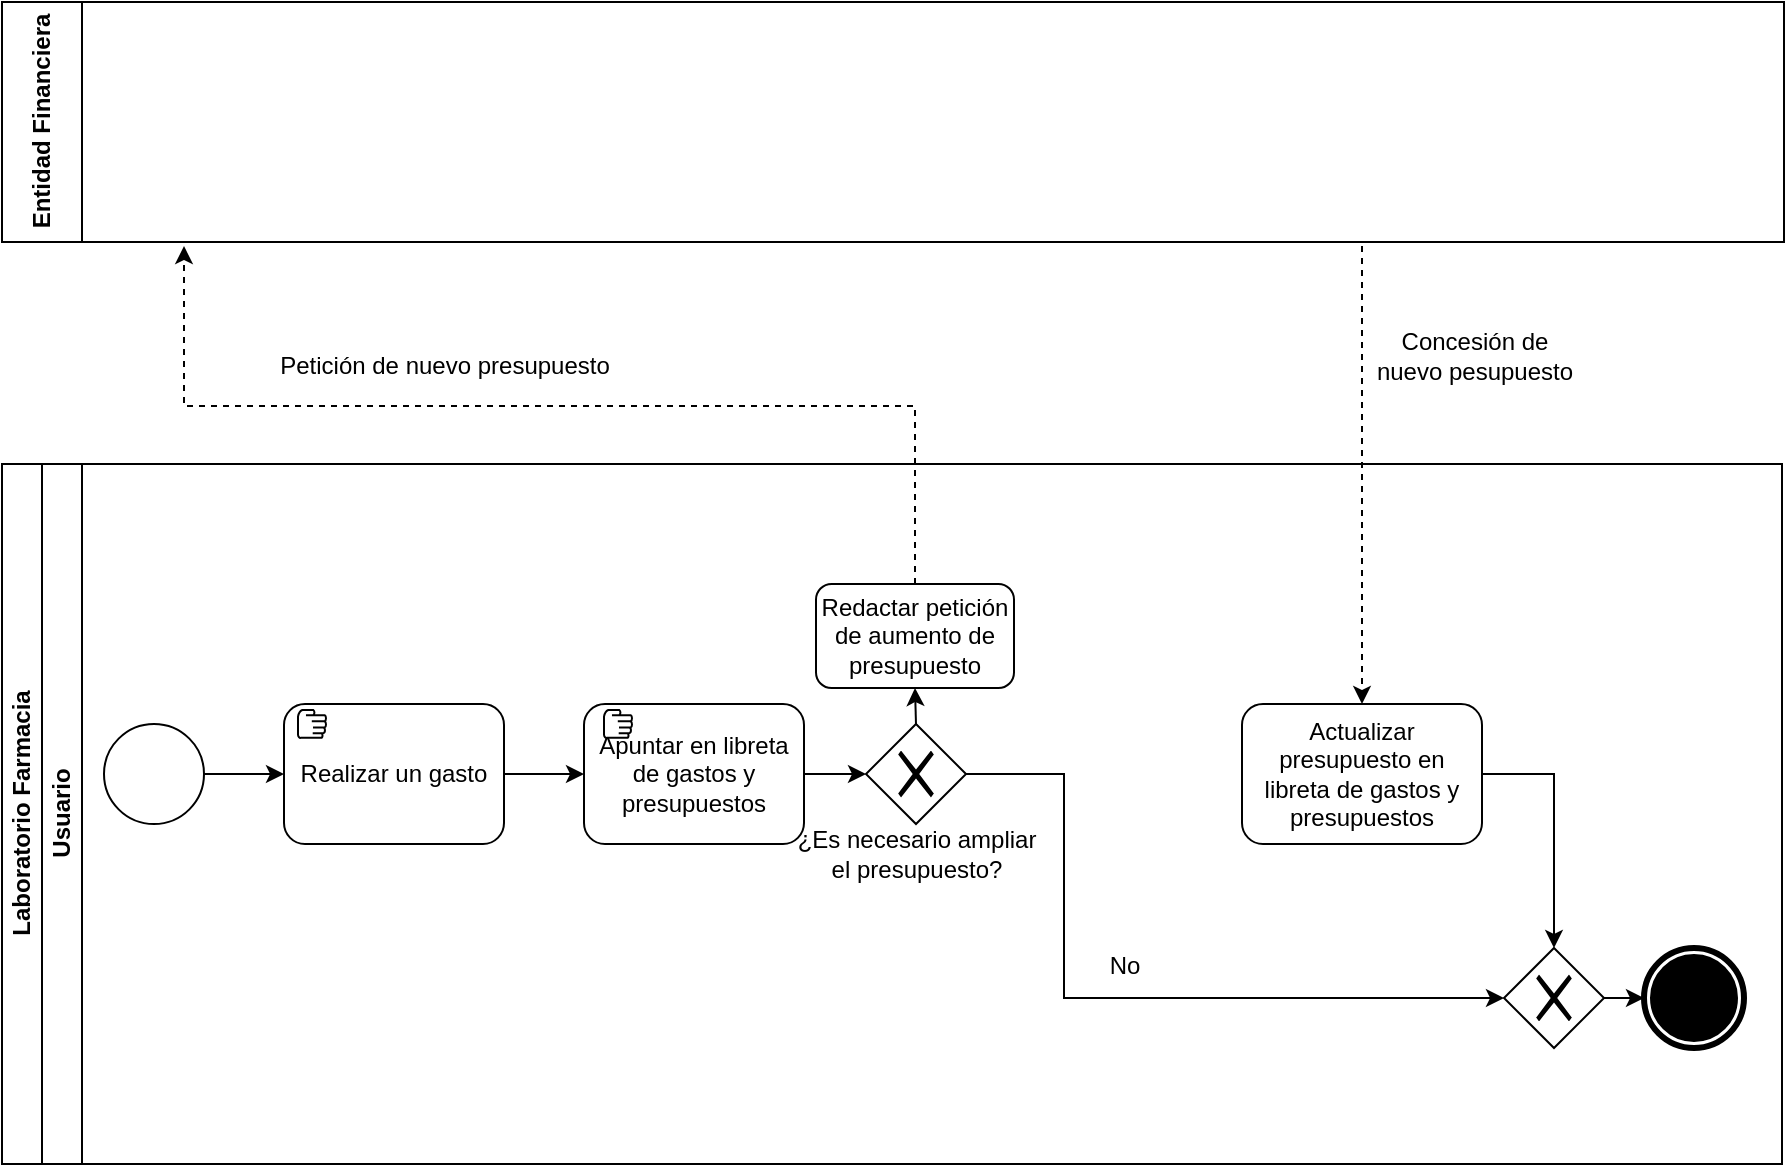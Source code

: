 <mxfile version="13.9.1" type="google"><diagram id="fibPir1rYAyd4huoQsAl" name="Page-1"><mxGraphModel dx="1038" dy="491" grid="1" gridSize="10" guides="1" tooltips="1" connect="1" arrows="1" fold="1" page="1" pageScale="1" pageWidth="827" pageHeight="1169" math="0" shadow="0"><root><mxCell id="0"/><mxCell id="1" parent="0"/><mxCell id="sEUd_WvGocwuj6vF3GpH-1" value="Laboratorio Farmacia" style="swimlane;html=1;childLayout=stackLayout;resizeParent=1;resizeParentMax=0;horizontal=0;startSize=20;horizontalStack=0;" vertex="1" parent="1"><mxGeometry x="129" y="579" width="890" height="350" as="geometry"/></mxCell><mxCell id="sEUd_WvGocwuj6vF3GpH-2" value="Usuario" style="swimlane;html=1;startSize=20;horizontal=0;" vertex="1" parent="sEUd_WvGocwuj6vF3GpH-1"><mxGeometry x="20" width="870" height="350" as="geometry"/></mxCell><mxCell id="sEUd_WvGocwuj6vF3GpH-25" style="edgeStyle=orthogonalEdgeStyle;rounded=0;orthogonalLoop=1;jettySize=auto;html=1;exitX=1;exitY=0.5;exitDx=0;exitDy=0;entryX=0;entryY=0.5;entryDx=0;entryDy=0;" edge="1" parent="sEUd_WvGocwuj6vF3GpH-2" source="sEUd_WvGocwuj6vF3GpH-21" target="sEUd_WvGocwuj6vF3GpH-24"><mxGeometry relative="1" as="geometry"/></mxCell><mxCell id="sEUd_WvGocwuj6vF3GpH-21" value="" style="shape=mxgraph.bpmn.shape;html=1;verticalLabelPosition=bottom;labelBackgroundColor=#ffffff;verticalAlign=top;align=center;perimeter=ellipsePerimeter;outlineConnect=0;outline=standard;symbol=general;" vertex="1" parent="sEUd_WvGocwuj6vF3GpH-2"><mxGeometry x="31" y="130" width="50" height="50" as="geometry"/></mxCell><mxCell id="sEUd_WvGocwuj6vF3GpH-29" style="edgeStyle=orthogonalEdgeStyle;rounded=0;orthogonalLoop=1;jettySize=auto;html=1;entryX=0;entryY=0.5;entryDx=0;entryDy=0;" edge="1" parent="sEUd_WvGocwuj6vF3GpH-2" source="sEUd_WvGocwuj6vF3GpH-24" target="sEUd_WvGocwuj6vF3GpH-28"><mxGeometry relative="1" as="geometry"/></mxCell><mxCell id="sEUd_WvGocwuj6vF3GpH-24" value="Realizar un gasto" style="shape=ext;rounded=1;html=1;whiteSpace=wrap;" vertex="1" parent="sEUd_WvGocwuj6vF3GpH-2"><mxGeometry x="121" y="120" width="110" height="70" as="geometry"/></mxCell><mxCell id="sEUd_WvGocwuj6vF3GpH-26" value="" style="shape=mxgraph.bpmn.manual_task;html=1;outlineConnect=0;" vertex="1" parent="sEUd_WvGocwuj6vF3GpH-2"><mxGeometry x="128" y="123" width="14" height="14" as="geometry"/></mxCell><mxCell id="sEUd_WvGocwuj6vF3GpH-33" style="edgeStyle=orthogonalEdgeStyle;rounded=0;orthogonalLoop=1;jettySize=auto;html=1;exitX=1;exitY=0.5;exitDx=0;exitDy=0;" edge="1" parent="sEUd_WvGocwuj6vF3GpH-2" source="sEUd_WvGocwuj6vF3GpH-28" target="sEUd_WvGocwuj6vF3GpH-32"><mxGeometry relative="1" as="geometry"/></mxCell><mxCell id="sEUd_WvGocwuj6vF3GpH-28" value="Apuntar en libreta de gastos y presupuestos" style="shape=ext;rounded=1;html=1;whiteSpace=wrap;" vertex="1" parent="sEUd_WvGocwuj6vF3GpH-2"><mxGeometry x="271" y="120" width="110" height="70" as="geometry"/></mxCell><mxCell id="sEUd_WvGocwuj6vF3GpH-30" value="" style="shape=mxgraph.bpmn.manual_task;html=1;outlineConnect=0;" vertex="1" parent="sEUd_WvGocwuj6vF3GpH-2"><mxGeometry x="281" y="123" width="14" height="14" as="geometry"/></mxCell><mxCell id="sEUd_WvGocwuj6vF3GpH-32" value="" style="shape=mxgraph.bpmn.shape;html=1;verticalLabelPosition=bottom;labelBackgroundColor=#ffffff;verticalAlign=top;align=center;perimeter=rhombusPerimeter;background=gateway;outlineConnect=0;outline=none;symbol=exclusiveGw;" vertex="1" parent="sEUd_WvGocwuj6vF3GpH-2"><mxGeometry x="412" y="130" width="50" height="50" as="geometry"/></mxCell><mxCell id="sEUd_WvGocwuj6vF3GpH-34" value="¿Es necesario ampliar&lt;br&gt;el presupuesto?" style="text;html=1;align=center;verticalAlign=middle;resizable=0;points=[];autosize=1;" vertex="1" parent="sEUd_WvGocwuj6vF3GpH-2"><mxGeometry x="372" y="180" width="130" height="30" as="geometry"/></mxCell><mxCell id="sEUd_WvGocwuj6vF3GpH-36" style="edgeStyle=orthogonalEdgeStyle;rounded=0;orthogonalLoop=1;jettySize=auto;html=1;exitX=1;exitY=0.5;exitDx=0;exitDy=0;entryX=0;entryY=0.5;entryDx=0;entryDy=0;" edge="1" parent="sEUd_WvGocwuj6vF3GpH-2" source="sEUd_WvGocwuj6vF3GpH-32" target="sEUd_WvGocwuj6vF3GpH-57"><mxGeometry relative="1" as="geometry"><mxPoint x="591" y="281" as="targetPoint"/><Array as="points"><mxPoint x="511" y="155"/><mxPoint x="511" y="267"/></Array></mxGeometry></mxCell><mxCell id="sEUd_WvGocwuj6vF3GpH-39" value="Redactar petición de aumento de presupuesto" style="shape=ext;rounded=1;html=1;whiteSpace=wrap;" vertex="1" parent="sEUd_WvGocwuj6vF3GpH-2"><mxGeometry x="387" y="60" width="99" height="52" as="geometry"/></mxCell><mxCell id="sEUd_WvGocwuj6vF3GpH-38" style="edgeStyle=orthogonalEdgeStyle;rounded=0;orthogonalLoop=1;jettySize=auto;html=1;exitX=0.5;exitY=0;exitDx=0;exitDy=0;entryX=0.5;entryY=1;entryDx=0;entryDy=0;" edge="1" parent="sEUd_WvGocwuj6vF3GpH-2" source="sEUd_WvGocwuj6vF3GpH-32" target="sEUd_WvGocwuj6vF3GpH-39"><mxGeometry relative="1" as="geometry"><mxPoint x="437" y="101" as="targetPoint"/></mxGeometry></mxCell><mxCell id="sEUd_WvGocwuj6vF3GpH-58" style="edgeStyle=orthogonalEdgeStyle;rounded=0;orthogonalLoop=1;jettySize=auto;html=1;entryX=0.5;entryY=0;entryDx=0;entryDy=0;startArrow=none;startFill=0;endArrow=classic;endFill=1;" edge="1" parent="sEUd_WvGocwuj6vF3GpH-2" source="sEUd_WvGocwuj6vF3GpH-52" target="sEUd_WvGocwuj6vF3GpH-57"><mxGeometry relative="1" as="geometry"/></mxCell><mxCell id="sEUd_WvGocwuj6vF3GpH-52" value="Actualizar presupuesto en libreta de gastos y presupuestos" style="shape=ext;rounded=1;html=1;whiteSpace=wrap;" vertex="1" parent="sEUd_WvGocwuj6vF3GpH-2"><mxGeometry x="600" y="120" width="120" height="70" as="geometry"/></mxCell><mxCell id="sEUd_WvGocwuj6vF3GpH-53" value="" style="shape=mxgraph.bpmn.shape;html=1;verticalLabelPosition=bottom;labelBackgroundColor=#ffffff;verticalAlign=top;align=center;perimeter=ellipsePerimeter;outlineConnect=0;outline=end;symbol=terminate;" vertex="1" parent="sEUd_WvGocwuj6vF3GpH-2"><mxGeometry x="801" y="242" width="50" height="50" as="geometry"/></mxCell><mxCell id="sEUd_WvGocwuj6vF3GpH-59" style="edgeStyle=orthogonalEdgeStyle;rounded=0;orthogonalLoop=1;jettySize=auto;html=1;exitX=1;exitY=0.5;exitDx=0;exitDy=0;entryX=0;entryY=0.5;entryDx=0;entryDy=0;startArrow=none;startFill=0;endArrow=classic;endFill=1;" edge="1" parent="sEUd_WvGocwuj6vF3GpH-2" source="sEUd_WvGocwuj6vF3GpH-57" target="sEUd_WvGocwuj6vF3GpH-53"><mxGeometry relative="1" as="geometry"/></mxCell><mxCell id="sEUd_WvGocwuj6vF3GpH-57" value="" style="shape=mxgraph.bpmn.shape;html=1;verticalLabelPosition=bottom;labelBackgroundColor=#ffffff;verticalAlign=top;align=center;perimeter=rhombusPerimeter;background=gateway;outlineConnect=0;outline=none;symbol=exclusiveGw;" vertex="1" parent="sEUd_WvGocwuj6vF3GpH-2"><mxGeometry x="731" y="242" width="50" height="50" as="geometry"/></mxCell><mxCell id="sEUd_WvGocwuj6vF3GpH-22" value="Entidad Financiera" style="swimlane;html=1;startSize=40;horizontal=0;" vertex="1" parent="1"><mxGeometry x="129" y="348" width="891" height="120" as="geometry"/></mxCell><mxCell id="sEUd_WvGocwuj6vF3GpH-46" style="edgeStyle=orthogonalEdgeStyle;rounded=0;orthogonalLoop=1;jettySize=auto;html=1;startArrow=none;startFill=0;endArrow=classic;endFill=1;dashed=1;exitX=0.5;exitY=0;exitDx=0;exitDy=0;" edge="1" parent="1" source="sEUd_WvGocwuj6vF3GpH-39"><mxGeometry relative="1" as="geometry"><mxPoint x="220" y="470" as="targetPoint"/><mxPoint x="572" y="597" as="sourcePoint"/><Array as="points"><mxPoint x="586" y="550"/><mxPoint x="220" y="550"/></Array></mxGeometry></mxCell><mxCell id="sEUd_WvGocwuj6vF3GpH-50" style="edgeStyle=orthogonalEdgeStyle;rounded=0;orthogonalLoop=1;jettySize=auto;html=1;startArrow=none;startFill=0;endArrow=classic;endFill=1;entryX=0.5;entryY=0;entryDx=0;entryDy=0;dashed=1;" edge="1" parent="1" target="sEUd_WvGocwuj6vF3GpH-52"><mxGeometry relative="1" as="geometry"><mxPoint x="800" y="620" as="targetPoint"/><mxPoint x="809" y="470" as="sourcePoint"/><Array as="points"><mxPoint x="809" y="470"/><mxPoint x="809" y="470"/></Array></mxGeometry></mxCell><mxCell id="sEUd_WvGocwuj6vF3GpH-55" value="Concesión de&lt;br&gt;nuevo pesupuesto" style="text;html=1;align=center;verticalAlign=middle;resizable=0;points=[];autosize=1;" vertex="1" parent="1"><mxGeometry x="810" y="510" width="110" height="30" as="geometry"/></mxCell><mxCell id="sEUd_WvGocwuj6vF3GpH-56" value="Petición de nuevo presupuesto" style="text;html=1;align=center;verticalAlign=middle;resizable=0;points=[];autosize=1;" vertex="1" parent="1"><mxGeometry x="260" y="520" width="180" height="20" as="geometry"/></mxCell><mxCell id="sEUd_WvGocwuj6vF3GpH-60" value="No" style="text;html=1;align=center;verticalAlign=middle;resizable=0;points=[];autosize=1;" vertex="1" parent="1"><mxGeometry x="675" y="820" width="30" height="20" as="geometry"/></mxCell></root></mxGraphModel></diagram></mxfile>